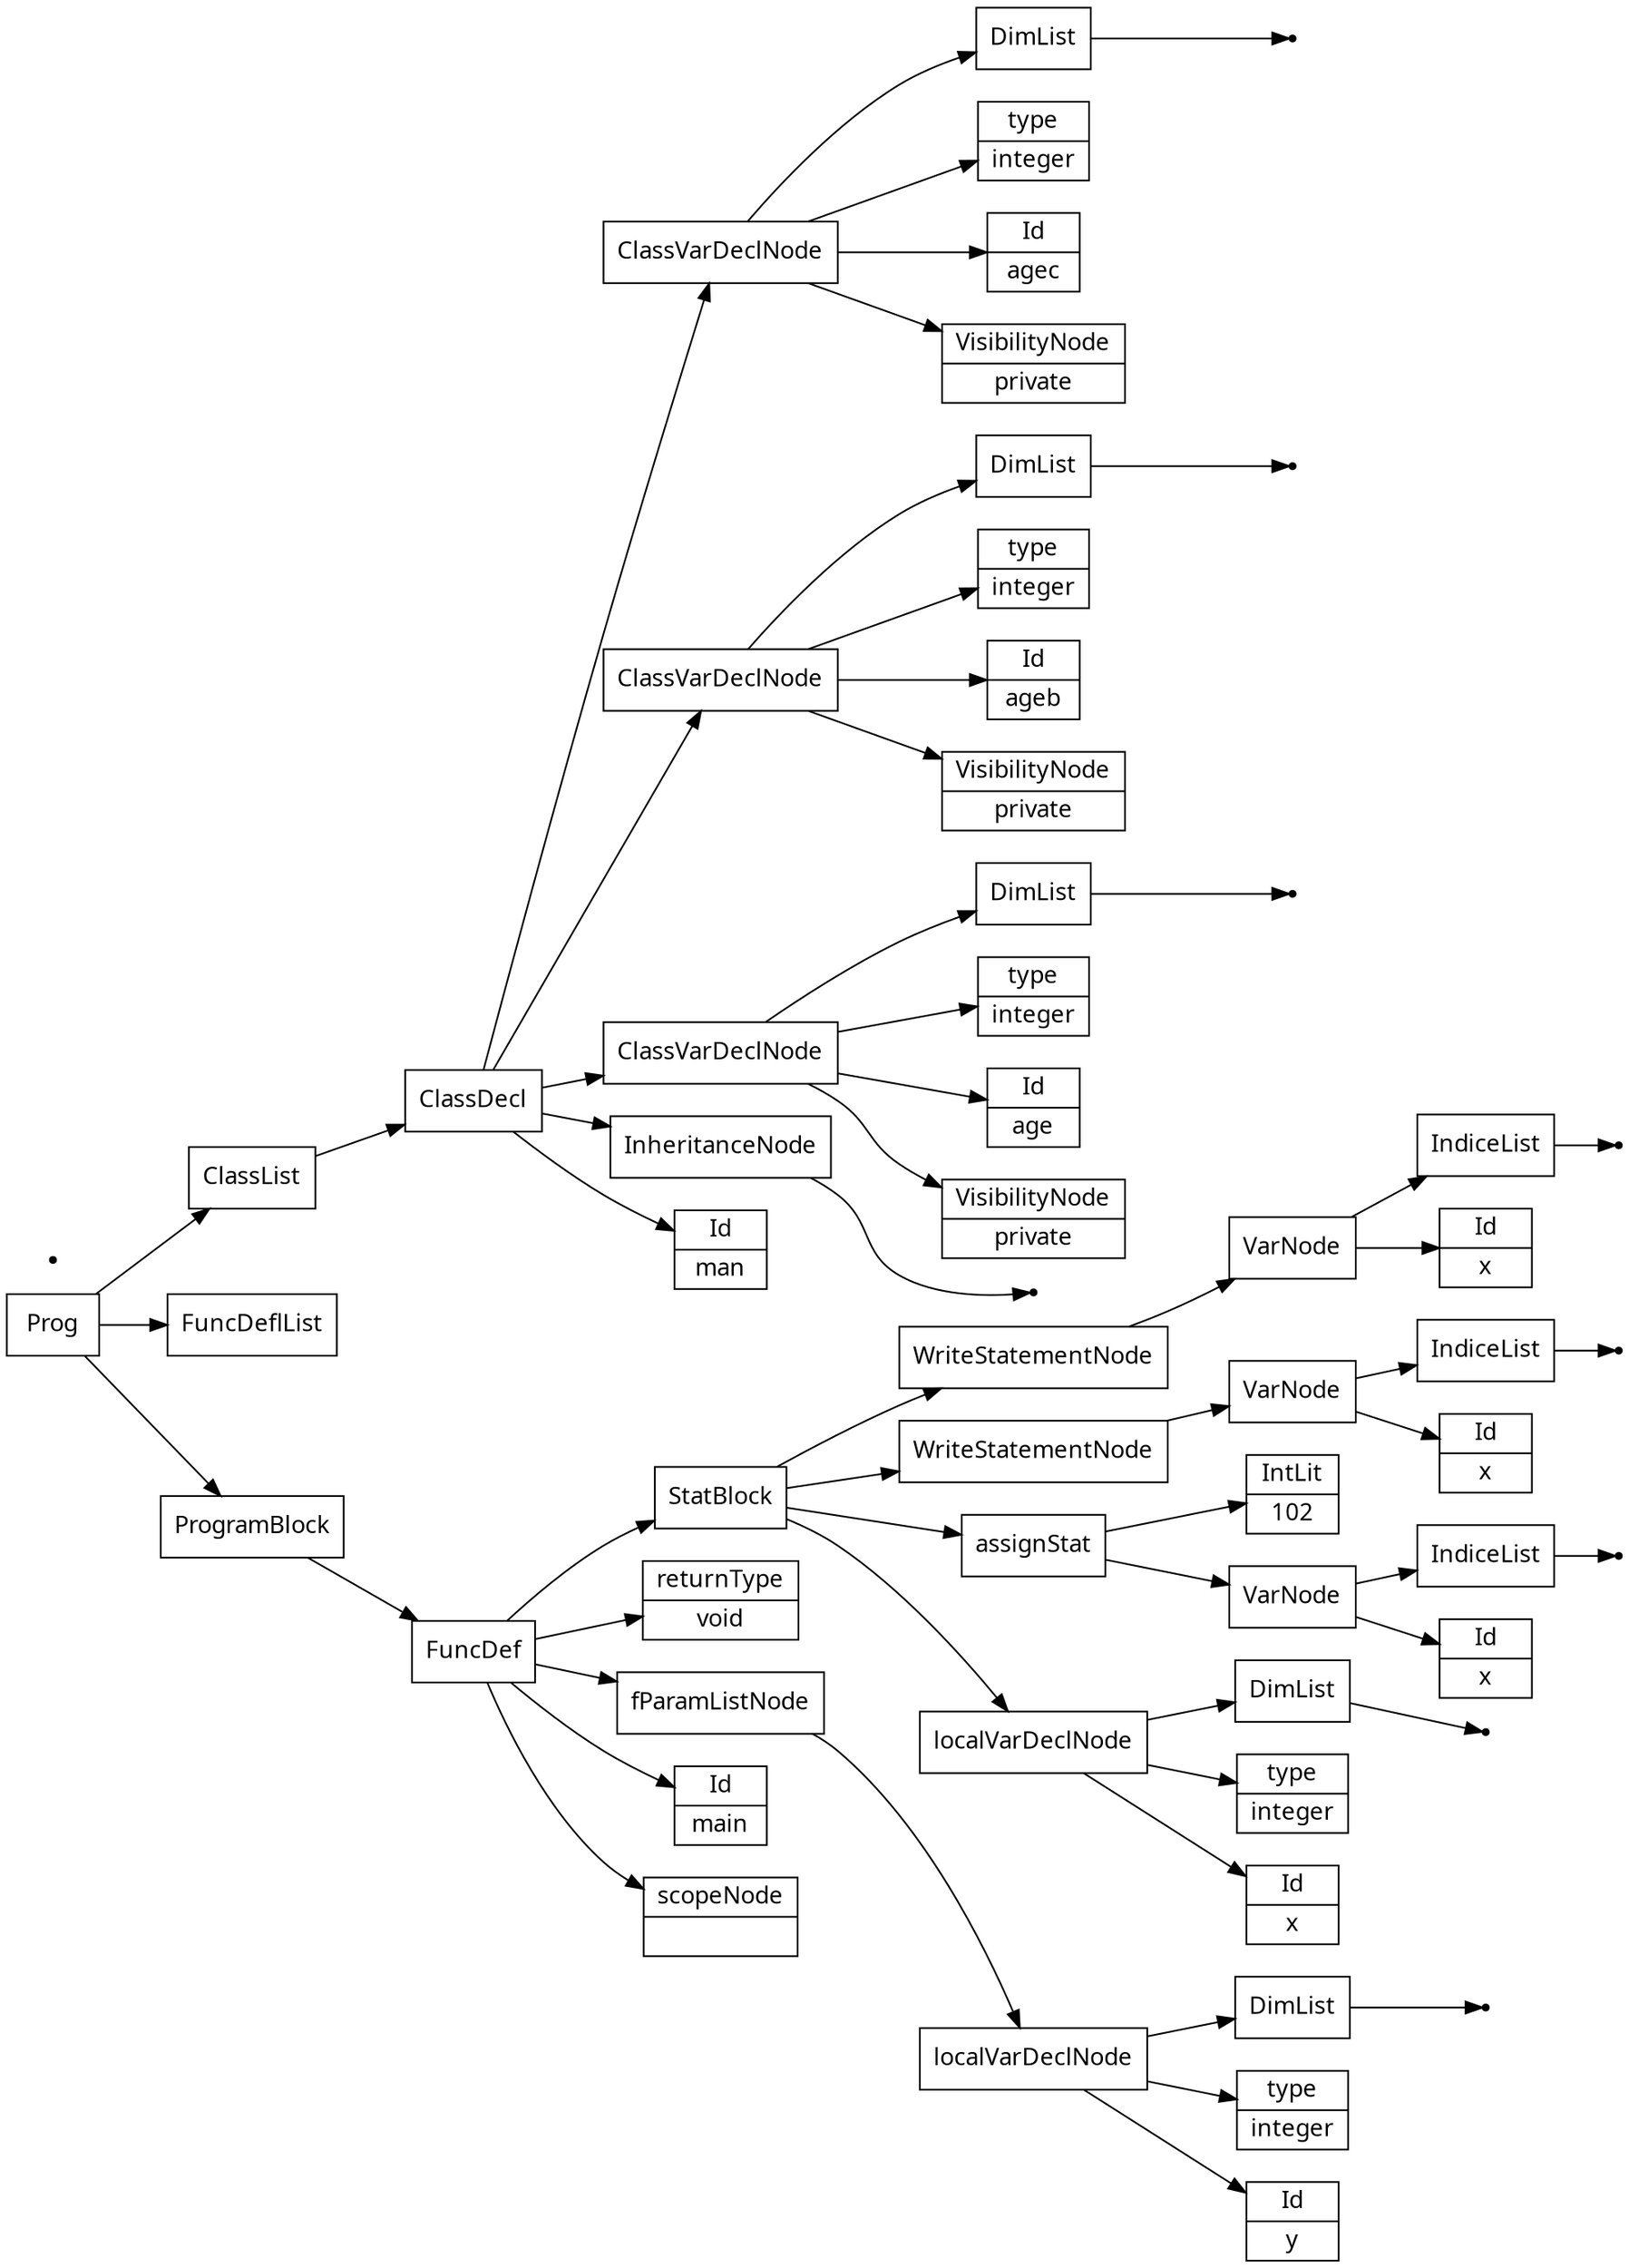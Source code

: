 digraph AST {
node [shape=record];
 node [fontname=Sans];charset="UTF-8" splines=true splines=spline rankdir =LR ordering="out"
1[label="scopeNode| "];
3[label="Id|y"];
4[label="type|integer"];
none6[shape="point"];
7[label="DimList"];
7->none6;
8[label="localVarDeclNode"];
8->7;
8->4;
8->3;
9[label="fParamListNode"];
9->8;
10[label="returnType|void"];
12[label="Id|x"];
13[label="type|integer"];
none15[shape="point"];
16[label="DimList"];
16->none15;
17[label="localVarDeclNode"];
17->16;
17->13;
17->12;
18[label="Id|x"];
none20[shape="point"];
21[label="IndiceList"];
21->none20;
22[label="VarNode"];
22->21;
22->18;
23[label="IntLit|102"];
24[label="assignStat"];
24->23;
24->22;
25[label="Id|x"];
none27[shape="point"];
28[label="IndiceList"];
28->none27;
29[label="VarNode"];
29->28;
29->25;
30[label="WriteStatementNode"];
30->29;
31[label="Id|x"];
none33[shape="point"];
34[label="IndiceList"];
34->none33;
35[label="VarNode"];
35->34;
35->31;
36[label="WriteStatementNode"];
36->35;
37[label="StatBlock"];
37->36;
37->30;
37->24;
37->17;
38[label="FuncDef"];
0[label="Id|main"];
38->37;
38->10;
38->9;
38->0;
38->1;
39[label="Id|man"];
none41[shape="point"];
42[label="InheritanceNode"];
42->none41;
43[label="VisibilityNode|private"];
44[label="Id|age"];
45[label="type|integer"];
none47[shape="point"];
48[label="DimList"];
48->none47;
49[label="ClassVarDeclNode"];
49->48;
49->45;
49->44;
49->43;
50[label="VisibilityNode|private"];
51[label="Id|ageb"];
52[label="type|integer"];
none54[shape="point"];
55[label="DimList"];
55->none54;
56[label="ClassVarDeclNode"];
56->55;
56->52;
56->51;
56->50;
57[label="VisibilityNode|private"];
58[label="Id|agec"];
59[label="type|integer"];
none61[shape="point"];
62[label="DimList"];
62->none61;
63[label="ClassVarDeclNode"];
63->62;
63->59;
63->58;
63->57;
64[label="ClassDecl"];
64->63;
64->56;
64->49;
64->42;
64->39;
65[label="ClassList"];
66[label="FuncDeflList"];
67[label="Prog"];
68[label="ProgramBlock"];
65->64;
68->38;
none69[shape="point"];
67->65;
67->66;
67->68;
}